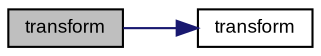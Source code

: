 digraph "transform"
{
  bgcolor="transparent";
  edge [fontname="Arial",fontsize="9",labelfontname="Arial",labelfontsize="9"];
  node [fontname="Arial",fontsize="9",shape=record];
  rankdir="LR";
  Node1 [label="transform",height=0.2,width=0.4,color="black", fillcolor="grey75", style="filled" fontcolor="black"];
  Node1 -> Node2 [color="midnightblue",fontsize="9",style="solid",fontname="Arial"];
  Node2 [label="transform",height=0.2,width=0.4,color="black",URL="$struct_v_s_t_g_u_i_1_1_c_graphics_transform.html#aa4ba0fb78c073875e9e3fe14ba358346"];
}
